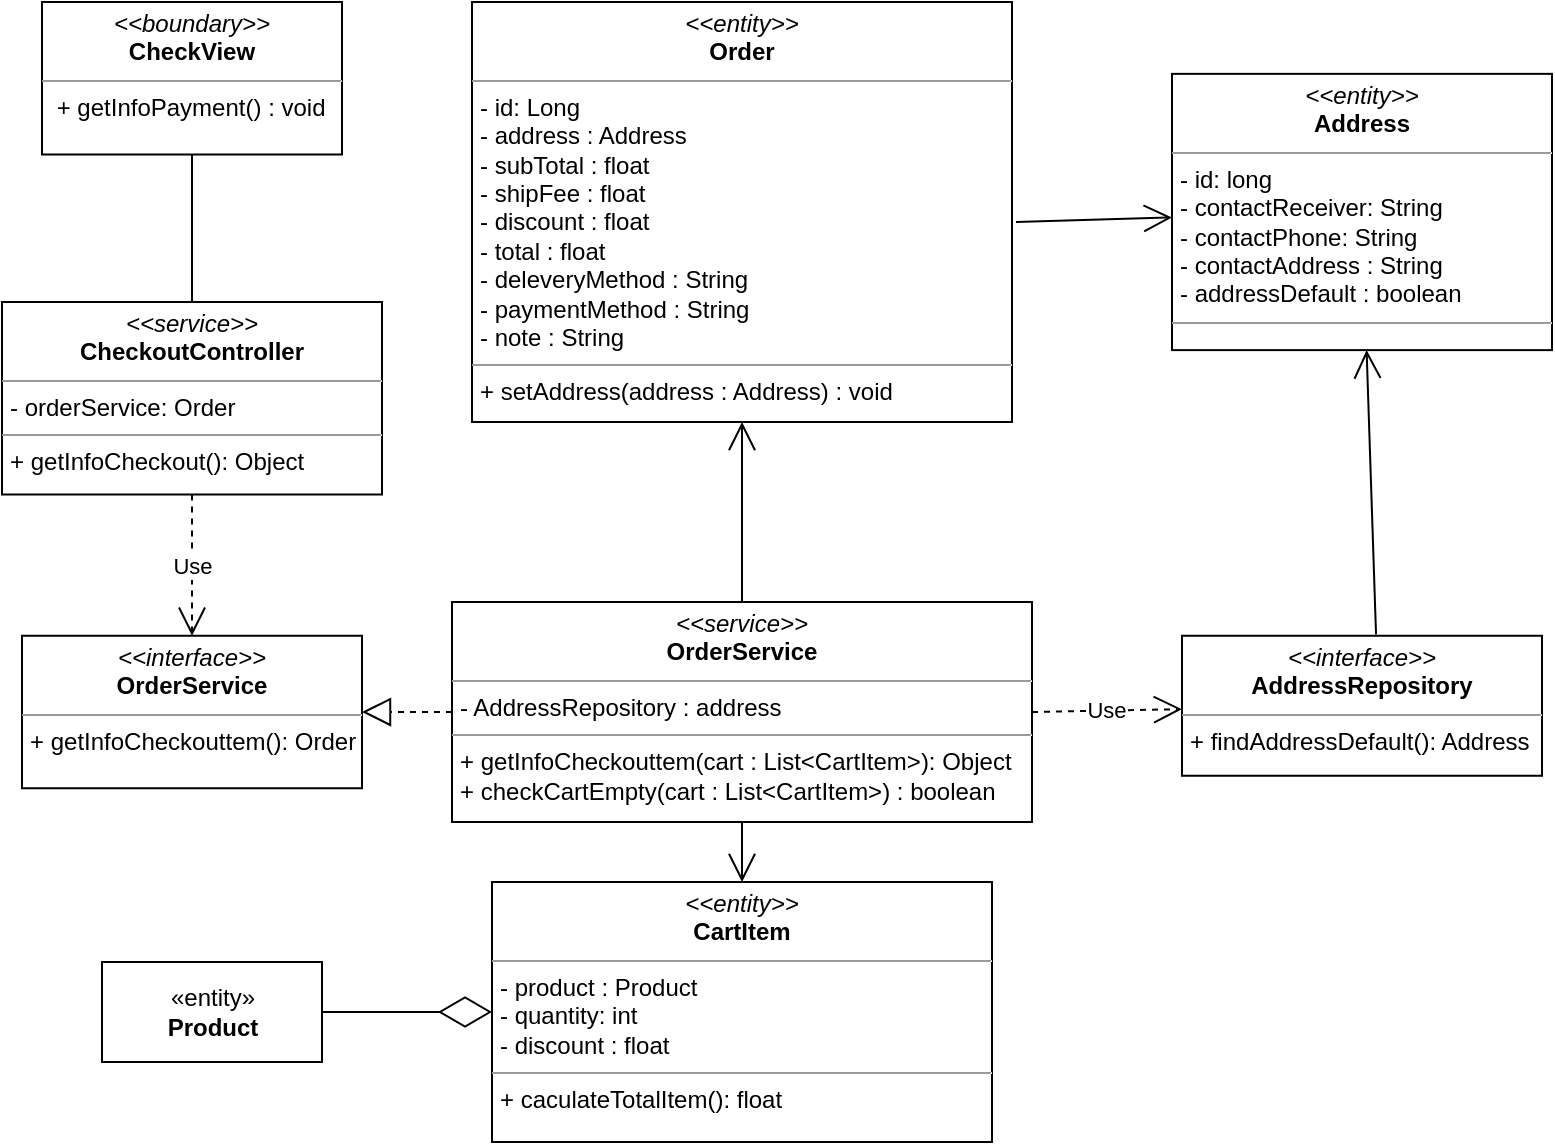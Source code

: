 <mxfile version="14.6.13" type="device"><diagram id="C5RBs43oDa-KdzZeNtuy" name="Page-1"><mxGraphModel dx="1108" dy="1594" grid="1" gridSize="10" guides="1" tooltips="1" connect="1" arrows="1" fold="1" page="1" pageScale="1" pageWidth="827" pageHeight="1169" math="0" shadow="0"><root><mxCell id="WIyWlLk6GJQsqaUBKTNV-0"/><mxCell id="WIyWlLk6GJQsqaUBKTNV-1" parent="WIyWlLk6GJQsqaUBKTNV-0"/><mxCell id="B8NvVq23ND2L302wm-FG-7" value="&lt;p style=&quot;margin: 0px ; margin-top: 4px ; text-align: center&quot;&gt;&lt;i&gt;&amp;lt;&amp;lt;boundary&amp;gt;&amp;gt;&lt;/i&gt;&lt;br&gt;&lt;b&gt;CheckView&lt;/b&gt;&lt;/p&gt;&lt;hr size=&quot;1&quot;&gt;&lt;p style=&quot;margin: 0px ; margin-left: 4px&quot;&gt;&lt;span&gt;&amp;nbsp;&lt;/span&gt;&lt;span&gt;+ getInfoPayment() : void&lt;/span&gt;&lt;/p&gt;" style="verticalAlign=top;align=left;overflow=fill;fontSize=12;fontFamily=Helvetica;html=1;" parent="WIyWlLk6GJQsqaUBKTNV-1" vertex="1"><mxGeometry x="230" y="-270" width="150" height="76.25" as="geometry"/></mxCell><mxCell id="B8NvVq23ND2L302wm-FG-14" value="&lt;p style=&quot;margin: 0px ; margin-top: 4px ; text-align: center&quot;&gt;&lt;i&gt;&amp;lt;&amp;lt;entity&amp;gt;&amp;gt;&lt;/i&gt;&lt;br&gt;&lt;b&gt;Address&lt;/b&gt;&lt;/p&gt;&lt;hr size=&quot;1&quot;&gt;&lt;p style=&quot;margin: 0px ; margin-left: 4px&quot;&gt;- id: long&lt;/p&gt;&lt;p style=&quot;margin: 0px ; margin-left: 4px&quot;&gt;- contactReceiver: String&lt;br&gt;- contactPhone: String&lt;/p&gt;&lt;p style=&quot;margin: 0px ; margin-left: 4px&quot;&gt;- contactAddress : String&lt;/p&gt;&lt;p style=&quot;margin: 0px ; margin-left: 4px&quot;&gt;- addressDefault : boolean&lt;/p&gt;&lt;hr size=&quot;1&quot;&gt;&lt;p style=&quot;margin: 0px ; margin-left: 4px&quot;&gt;&lt;br&gt;&lt;/p&gt;" style="verticalAlign=top;align=left;overflow=fill;fontSize=12;fontFamily=Helvetica;html=1;" parent="WIyWlLk6GJQsqaUBKTNV-1" vertex="1"><mxGeometry x="795" y="-234.07" width="190" height="138.13" as="geometry"/></mxCell><mxCell id="B8NvVq23ND2L302wm-FG-15" value="&lt;p style=&quot;margin: 0px ; margin-top: 4px ; text-align: center&quot;&gt;&lt;i&gt;&amp;lt;&amp;lt;entity&amp;gt;&amp;gt;&lt;/i&gt;&lt;br&gt;&lt;b&gt;Order&lt;/b&gt;&lt;/p&gt;&lt;hr size=&quot;1&quot;&gt;&lt;p style=&quot;margin: 0px ; margin-left: 4px&quot;&gt;- id: Long&lt;/p&gt;&lt;p style=&quot;margin: 0px 0px 0px 4px&quot;&gt;- address : Address&lt;/p&gt;&lt;p style=&quot;margin: 0px 0px 0px 4px&quot;&gt;- subTotal : float&lt;/p&gt;&lt;p style=&quot;margin: 0px 0px 0px 4px&quot;&gt;- shipFee : float&lt;/p&gt;&lt;p style=&quot;margin: 0px 0px 0px 4px&quot;&gt;- discount : float&lt;/p&gt;&lt;p style=&quot;margin: 0px 0px 0px 4px&quot;&gt;- total : float&lt;/p&gt;&lt;p style=&quot;margin: 0px 0px 0px 4px&quot;&gt;- deleveryMethod : String&lt;/p&gt;&lt;p style=&quot;margin: 0px 0px 0px 4px&quot;&gt;- paymentMethod : String&lt;/p&gt;&lt;p style=&quot;margin: 0px 0px 0px 4px&quot;&gt;- note : String&lt;/p&gt;&lt;hr size=&quot;1&quot;&gt;&lt;p style=&quot;margin: 0px ; margin-left: 4px&quot;&gt;+ setAddress(address : Address) : void&lt;/p&gt;" style="verticalAlign=top;align=left;overflow=fill;fontSize=12;fontFamily=Helvetica;html=1;" parent="WIyWlLk6GJQsqaUBKTNV-1" vertex="1"><mxGeometry x="445" y="-270" width="270" height="210" as="geometry"/></mxCell><mxCell id="GkbT7383d__YxOefU0jn-0" value="&lt;p style=&quot;margin: 0px ; margin-top: 4px ; text-align: center&quot;&gt;&lt;i&gt;&amp;lt;&amp;lt;interface&amp;gt;&amp;gt;&lt;/i&gt;&lt;br&gt;&lt;b&gt;OrderService&lt;/b&gt;&lt;/p&gt;&lt;hr size=&quot;1&quot;&gt;&lt;p style=&quot;margin: 0px ; margin-left: 4px&quot;&gt;+ getInfoCheckouttem(): Order&lt;/p&gt;" style="verticalAlign=top;align=left;overflow=fill;fontSize=12;fontFamily=Helvetica;html=1;" vertex="1" parent="WIyWlLk6GJQsqaUBKTNV-1"><mxGeometry x="220" y="46.88" width="170" height="76.25" as="geometry"/></mxCell><mxCell id="GkbT7383d__YxOefU0jn-1" value="Use" style="endArrow=open;endSize=12;dashed=1;html=1;strokeColor=#000000;" edge="1" parent="WIyWlLk6GJQsqaUBKTNV-1" source="GkbT7383d__YxOefU0jn-21" target="GkbT7383d__YxOefU0jn-0"><mxGeometry width="160" relative="1" as="geometry"><mxPoint x="345" y="153.75" as="sourcePoint"/><mxPoint x="640" y="80" as="targetPoint"/></mxGeometry></mxCell><mxCell id="GkbT7383d__YxOefU0jn-8" value="&lt;p style=&quot;margin: 0px ; margin-top: 4px ; text-align: center&quot;&gt;&lt;i&gt;&amp;lt;&amp;lt;service&amp;gt;&amp;gt;&lt;/i&gt;&lt;br&gt;&lt;b&gt;OrderService&lt;/b&gt;&lt;br&gt;&lt;/p&gt;&lt;hr size=&quot;1&quot;&gt;&lt;p style=&quot;margin: 0px ; margin-left: 4px&quot;&gt;- AddressRepository : address&lt;/p&gt;&lt;hr size=&quot;1&quot;&gt;&lt;p style=&quot;margin: 0px ; margin-left: 4px&quot;&gt;+ getInfoCheckouttem(cart : List&amp;lt;CartItem&amp;gt;): Object&lt;br&gt;&lt;/p&gt;&lt;p style=&quot;margin: 0px ; margin-left: 4px&quot;&gt;+ checkCartEmpty(cart : List&amp;lt;CartItem&amp;gt;) : boolean&lt;/p&gt;" style="verticalAlign=top;align=left;overflow=fill;fontSize=12;fontFamily=Helvetica;html=1;" vertex="1" parent="WIyWlLk6GJQsqaUBKTNV-1"><mxGeometry x="435" y="30" width="290" height="110" as="geometry"/></mxCell><mxCell id="GkbT7383d__YxOefU0jn-14" value="&lt;p style=&quot;margin: 0px ; margin-top: 4px ; text-align: center&quot;&gt;&lt;i&gt;&amp;lt;&amp;lt;interface&amp;gt;&amp;gt;&lt;/i&gt;&lt;br&gt;&lt;b&gt;AddressRepository&lt;/b&gt;&lt;/p&gt;&lt;hr size=&quot;1&quot;&gt;&lt;p style=&quot;margin: 0px ; margin-left: 4px&quot;&gt;+ findAddressDefault(): Address&lt;/p&gt;" style="verticalAlign=top;align=left;overflow=fill;fontSize=12;fontFamily=Helvetica;html=1;" vertex="1" parent="WIyWlLk6GJQsqaUBKTNV-1"><mxGeometry x="800" y="46.88" width="180" height="70" as="geometry"/></mxCell><mxCell id="GkbT7383d__YxOefU0jn-17" value="Use" style="endArrow=open;endSize=12;dashed=1;html=1;strokeColor=#000000;exitX=1;exitY=0.5;exitDx=0;exitDy=0;" edge="1" parent="WIyWlLk6GJQsqaUBKTNV-1" source="GkbT7383d__YxOefU0jn-8" target="GkbT7383d__YxOefU0jn-14"><mxGeometry width="160" relative="1" as="geometry"><mxPoint x="480" y="90" as="sourcePoint"/><mxPoint x="640" y="90" as="targetPoint"/></mxGeometry></mxCell><mxCell id="GkbT7383d__YxOefU0jn-20" value="" style="endArrow=open;endFill=1;endSize=12;html=1;strokeColor=#000000;exitX=0.539;exitY=-0.01;exitDx=0;exitDy=0;exitPerimeter=0;" edge="1" parent="WIyWlLk6GJQsqaUBKTNV-1" source="GkbT7383d__YxOefU0jn-14" target="B8NvVq23ND2L302wm-FG-14"><mxGeometry width="160" relative="1" as="geometry"><mxPoint x="480" y="190" as="sourcePoint"/><mxPoint x="640" y="190" as="targetPoint"/></mxGeometry></mxCell><mxCell id="GkbT7383d__YxOefU0jn-21" value="&lt;p style=&quot;margin: 0px ; margin-top: 4px ; text-align: center&quot;&gt;&lt;i&gt;&amp;lt;&amp;lt;service&amp;gt;&amp;gt;&lt;/i&gt;&lt;br&gt;&lt;b&gt;CheckoutController&lt;/b&gt;&lt;br&gt;&lt;/p&gt;&lt;hr size=&quot;1&quot;&gt;&lt;p style=&quot;margin: 0px ; margin-left: 4px&quot;&gt;- orderService: Order&lt;/p&gt;&lt;hr size=&quot;1&quot;&gt;&lt;p style=&quot;margin: 0px ; margin-left: 4px&quot;&gt;+ getInfoCheckout(): Object&lt;br&gt;&lt;/p&gt;" style="verticalAlign=top;align=left;overflow=fill;fontSize=12;fontFamily=Helvetica;html=1;" vertex="1" parent="WIyWlLk6GJQsqaUBKTNV-1"><mxGeometry x="210" y="-120" width="190" height="96.25" as="geometry"/></mxCell><mxCell id="GkbT7383d__YxOefU0jn-22" value="" style="endArrow=open;endFill=1;endSize=12;html=1;strokeColor=#000000;" edge="1" parent="WIyWlLk6GJQsqaUBKTNV-1" target="B8NvVq23ND2L302wm-FG-14"><mxGeometry width="160" relative="1" as="geometry"><mxPoint x="717" y="-160" as="sourcePoint"/><mxPoint x="640" y="100" as="targetPoint"/></mxGeometry></mxCell><mxCell id="GkbT7383d__YxOefU0jn-23" value="«entity»&lt;br&gt;&lt;b&gt;Product&lt;/b&gt;" style="html=1;" vertex="1" parent="WIyWlLk6GJQsqaUBKTNV-1"><mxGeometry x="260" y="210" width="110" height="50" as="geometry"/></mxCell><mxCell id="GkbT7383d__YxOefU0jn-24" value="" style="endArrow=diamondThin;endFill=0;endSize=24;html=1;strokeColor=#000000;" edge="1" parent="WIyWlLk6GJQsqaUBKTNV-1" source="GkbT7383d__YxOefU0jn-23" target="B8NvVq23ND2L302wm-FG-12"><mxGeometry width="160" relative="1" as="geometry"><mxPoint x="480" y="310" as="sourcePoint"/><mxPoint x="740" y="320" as="targetPoint"/></mxGeometry></mxCell><mxCell id="GkbT7383d__YxOefU0jn-26" value="" style="endArrow=open;endFill=1;endSize=12;html=1;strokeColor=#000000;exitX=0.5;exitY=1;exitDx=0;exitDy=0;" edge="1" parent="WIyWlLk6GJQsqaUBKTNV-1" source="GkbT7383d__YxOefU0jn-8" target="B8NvVq23ND2L302wm-FG-12"><mxGeometry width="160" relative="1" as="geometry"><mxPoint x="480" y="210" as="sourcePoint"/><mxPoint x="640" y="210" as="targetPoint"/></mxGeometry></mxCell><mxCell id="B8NvVq23ND2L302wm-FG-12" value="&lt;p style=&quot;margin: 0px ; margin-top: 4px ; text-align: center&quot;&gt;&lt;i&gt;&amp;lt;&amp;lt;entity&amp;gt;&amp;gt;&lt;/i&gt;&lt;br&gt;&lt;b&gt;CartItem&lt;/b&gt;&lt;/p&gt;&lt;hr size=&quot;1&quot;&gt;&lt;p style=&quot;margin: 0px ; margin-left: 4px&quot;&gt;- product : Product&lt;/p&gt;&lt;p style=&quot;margin: 0px ; margin-left: 4px&quot;&gt;- quantity: int&lt;br&gt;- discount : float&lt;/p&gt;&lt;hr size=&quot;1&quot;&gt;&lt;p style=&quot;margin: 0px ; margin-left: 4px&quot;&gt;+ caculateTotalItem(): float&lt;br&gt;&lt;/p&gt;" style="verticalAlign=top;align=left;overflow=fill;fontSize=12;fontFamily=Helvetica;html=1;" parent="WIyWlLk6GJQsqaUBKTNV-1" vertex="1"><mxGeometry x="455" y="170" width="250" height="130" as="geometry"/></mxCell><mxCell id="GkbT7383d__YxOefU0jn-28" value="" style="endArrow=block;dashed=1;endFill=0;endSize=12;html=1;strokeColor=#000000;entryX=1;entryY=0.5;entryDx=0;entryDy=0;" edge="1" parent="WIyWlLk6GJQsqaUBKTNV-1" source="GkbT7383d__YxOefU0jn-8" target="GkbT7383d__YxOefU0jn-0"><mxGeometry width="160" relative="1" as="geometry"><mxPoint x="480" y="-50" as="sourcePoint"/><mxPoint x="640" y="-50" as="targetPoint"/></mxGeometry></mxCell><mxCell id="GkbT7383d__YxOefU0jn-33" value="" style="endArrow=none;html=1;edgeStyle=orthogonalEdgeStyle;strokeColor=#000000;" edge="1" parent="WIyWlLk6GJQsqaUBKTNV-1" source="B8NvVq23ND2L302wm-FG-7" target="GkbT7383d__YxOefU0jn-21"><mxGeometry relative="1" as="geometry"><mxPoint x="470" y="-120" as="sourcePoint"/><mxPoint x="630" y="-120" as="targetPoint"/></mxGeometry></mxCell><mxCell id="GkbT7383d__YxOefU0jn-36" value="" style="endArrow=open;endFill=1;endSize=12;html=1;strokeColor=#000000;entryX=0.5;entryY=1;entryDx=0;entryDy=0;" edge="1" parent="WIyWlLk6GJQsqaUBKTNV-1" source="GkbT7383d__YxOefU0jn-8" target="B8NvVq23ND2L302wm-FG-15"><mxGeometry width="160" relative="1" as="geometry"><mxPoint x="470" y="80" as="sourcePoint"/><mxPoint x="630" y="80" as="targetPoint"/></mxGeometry></mxCell></root></mxGraphModel></diagram></mxfile>